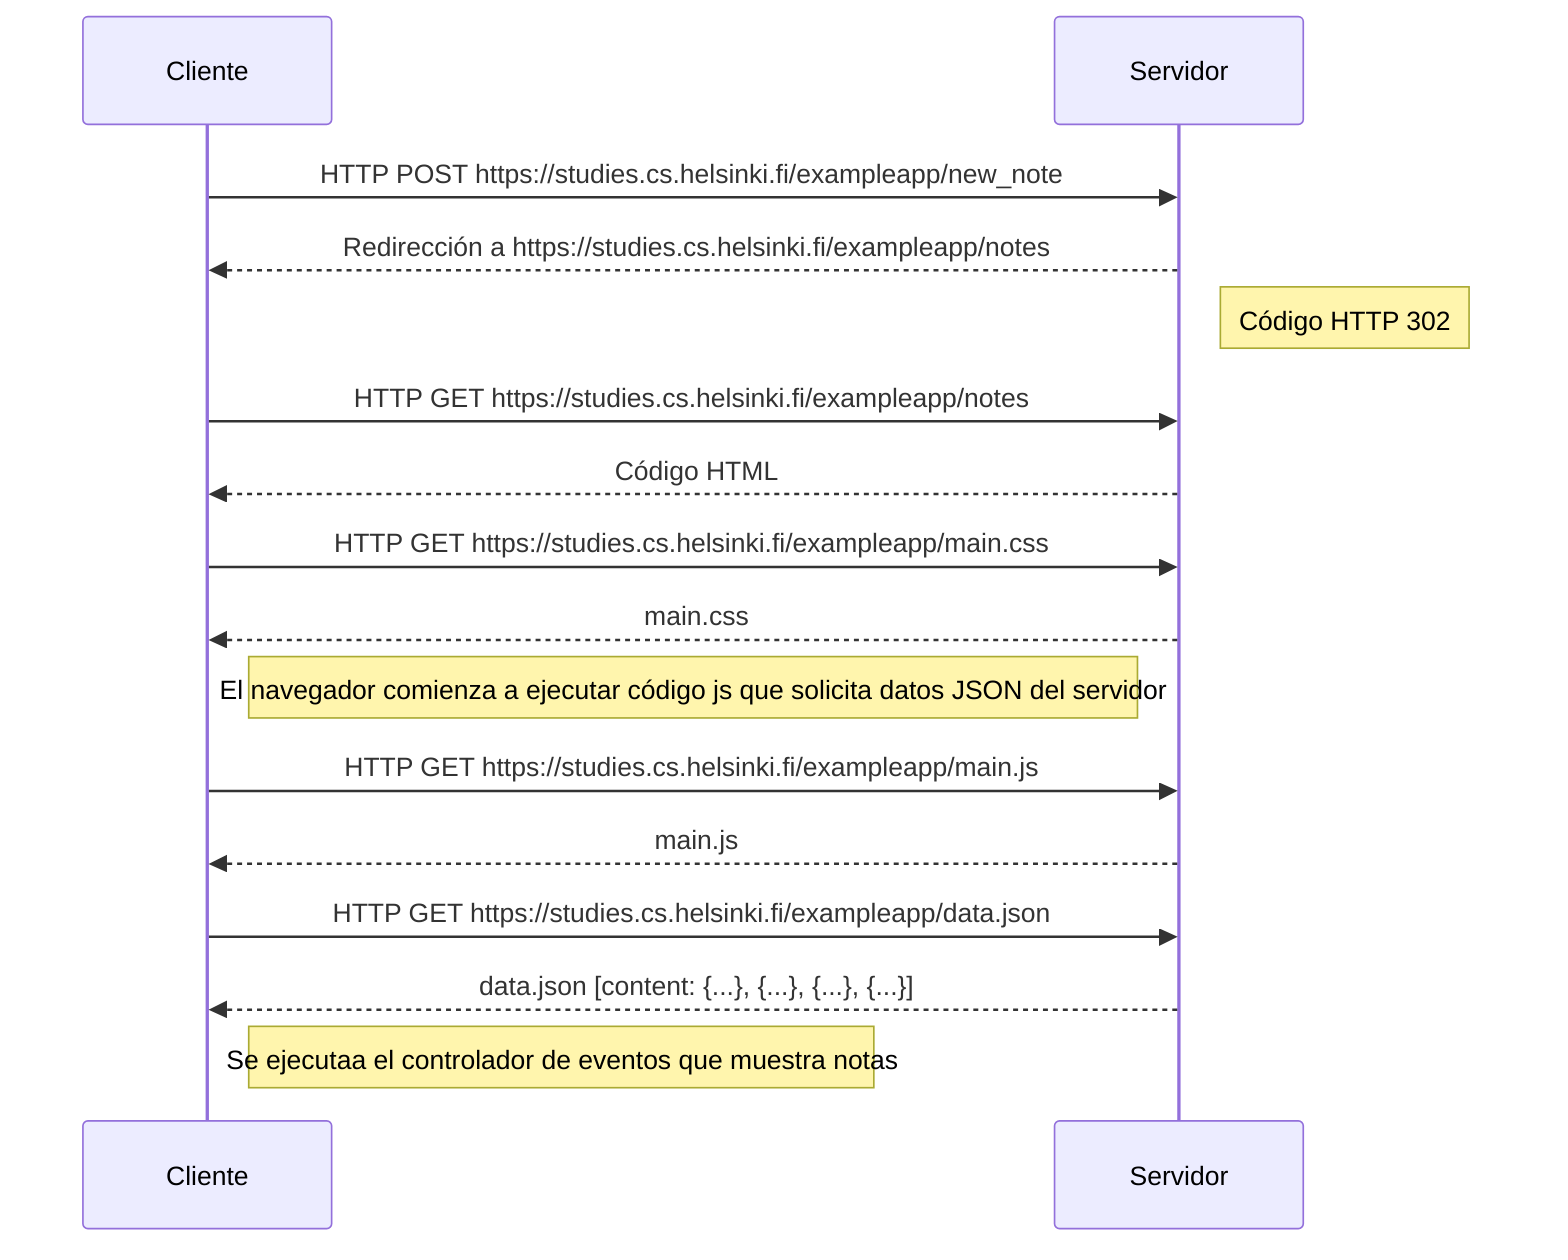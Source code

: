 sequenceDiagram
    participant Cliente
    participant Servidor

    Cliente->>Servidor: HTTP POST https://studies.cs.helsinki.fi/exampleapp/new_note
    Servidor-->>Cliente: Redirección a https://studies.cs.helsinki.fi/exampleapp/notes
    Note right of Servidor: Código HTTP 302

    Cliente->>Servidor: HTTP GET https://studies.cs.helsinki.fi/exampleapp/notes
    Servidor-->>Cliente: Código HTML

    Cliente->>Servidor: HTTP GET https://studies.cs.helsinki.fi/exampleapp/main.css
    Servidor-->>Cliente: main.css

    Note right of Cliente: El navegador comienza a ejecutar código js que solicita datos JSON del servidor

    Cliente->>Servidor: HTTP GET https://studies.cs.helsinki.fi/exampleapp/main.js
    Servidor-->>Cliente: main.js

    Cliente->>Servidor: HTTP GET https://studies.cs.helsinki.fi/exampleapp/data.json
    Servidor-->>Cliente: data.json [content: {...}, {...}, {...}, {...}]

    Note right of Cliente: Se ejecutaa el controlador de eventos que muestra notas